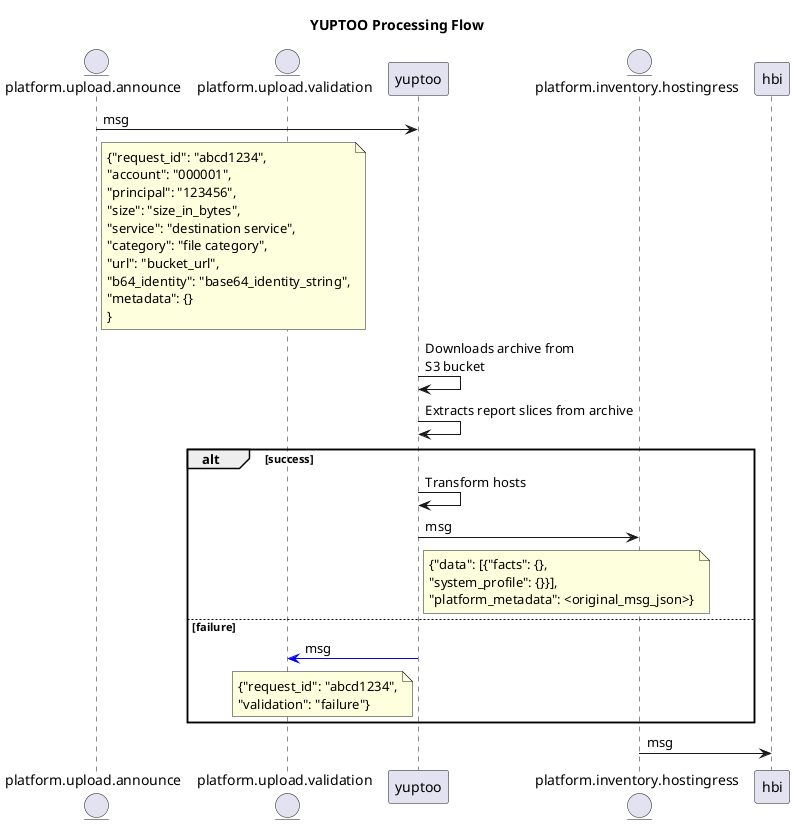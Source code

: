 @startuml
title YUPTOO Processing Flow
entity platform.upload.announce
entity platform.upload.validation
participant yuptoo
entity platform.inventory.hostingress
participant hbi
platform.upload.announce->yuptoo: msg
Note right of platform.upload.announce: {"request_id": "abcd1234",\n"account": "000001",\n"principal": "123456",\n"size": "size_in_bytes",\n"service": "destination service",\n"category": "file category",\n"url": "bucket_url",\n"b64_identity": "base64_identity_string",\n"metadata": {}\n}
yuptoo->yuptoo: Downloads archive from\nS3 bucket
yuptoo->yuptoo: Extracts report slices from archive
alt success
    yuptoo->yuptoo: Transform hosts
    yuptoo->platform.inventory.hostingress: msg
    Note right of yuptoo: {"data": [{"facts": {},\n"system_profile": {}}],\n"platform_metadata": <original_msg_json>}
else failure
    yuptoo[#0000FF]->platform.upload.validation: msg
    Note left of yuptoo: {"request_id": "abcd1234",\n"validation": "failure"}
end
platform.inventory.hostingress->hbi: msg
@enduml
